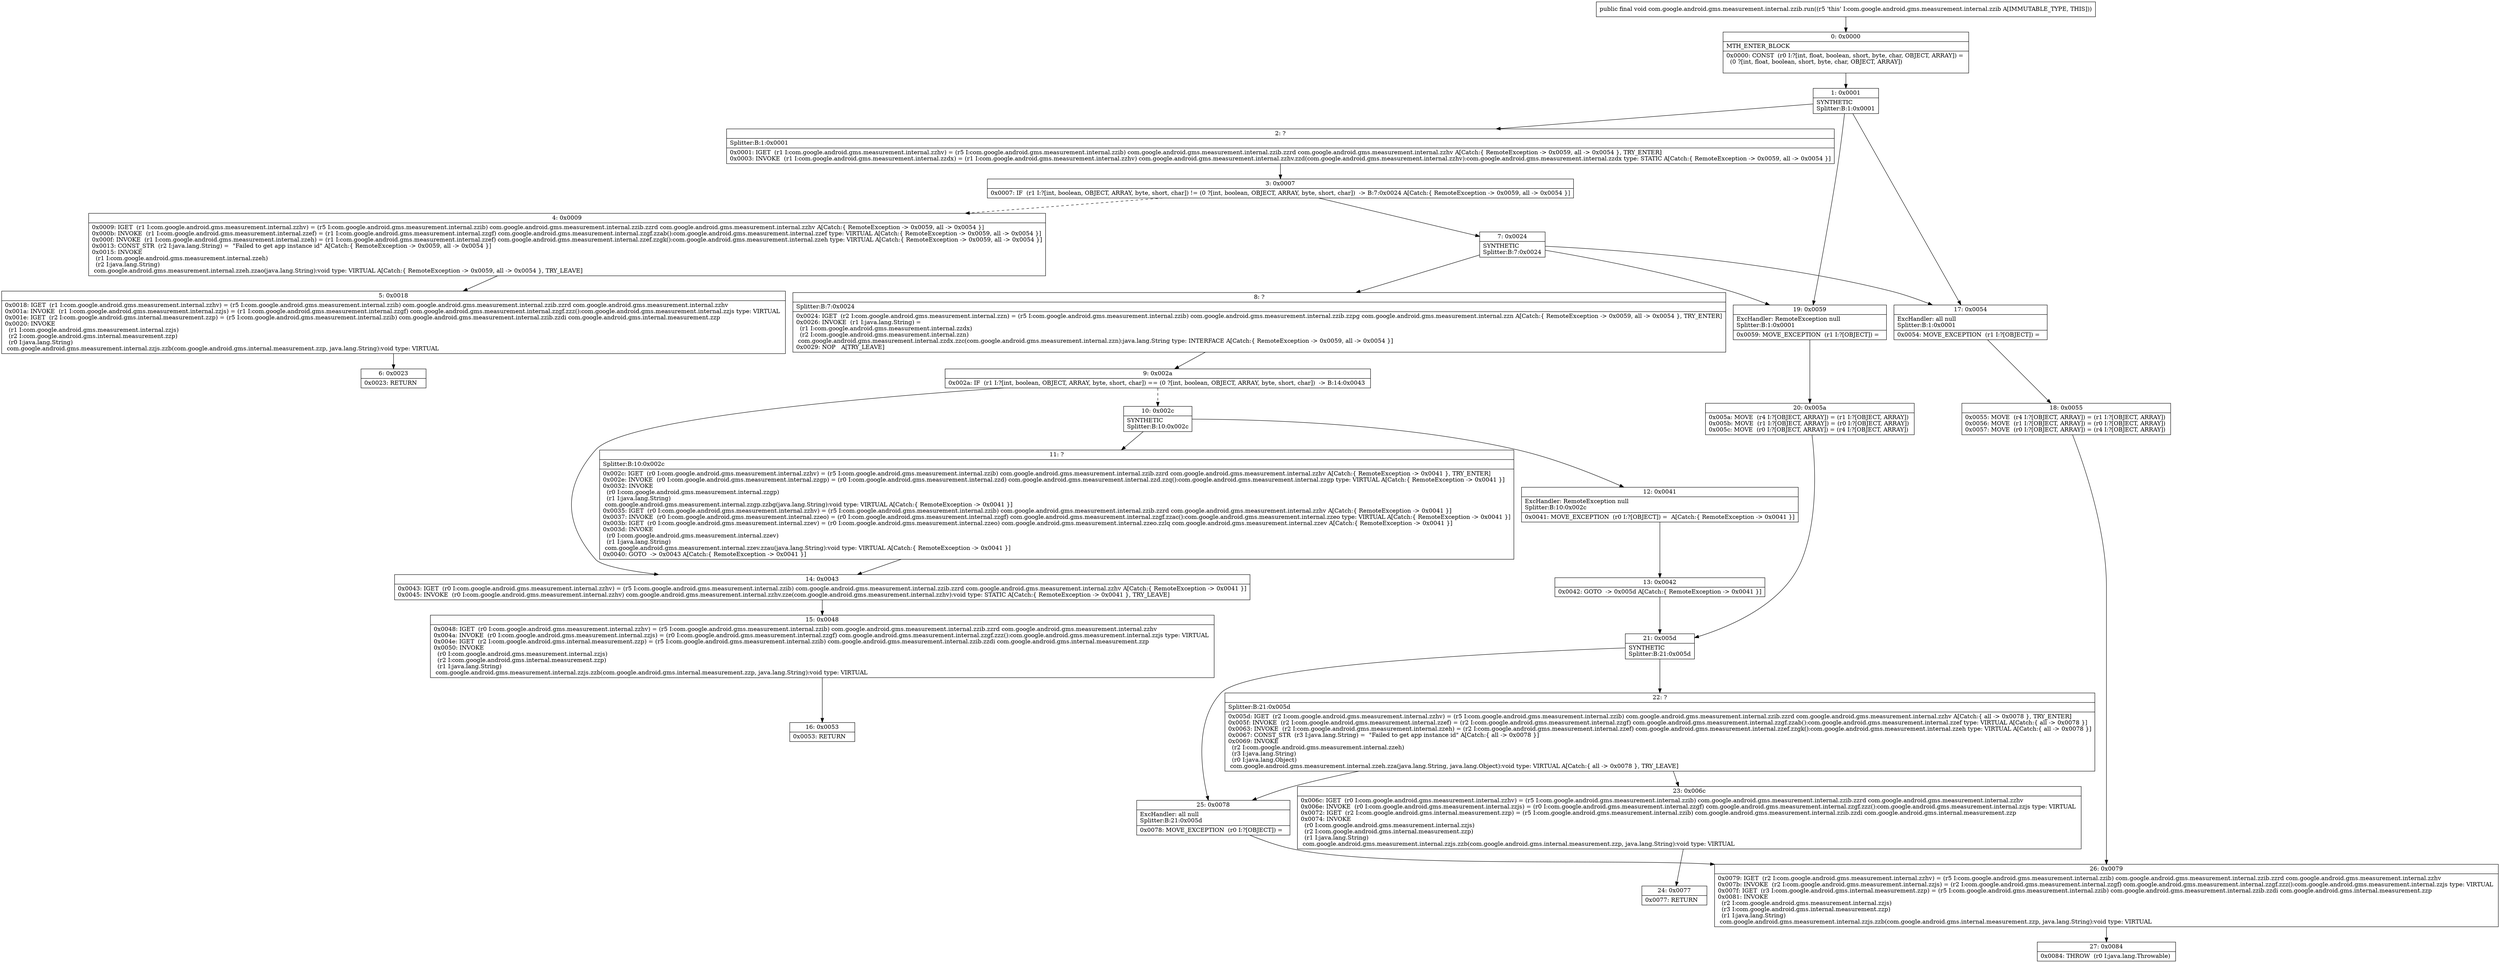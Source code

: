 digraph "CFG forcom.google.android.gms.measurement.internal.zzib.run()V" {
Node_0 [shape=record,label="{0\:\ 0x0000|MTH_ENTER_BLOCK\l|0x0000: CONST  (r0 I:?[int, float, boolean, short, byte, char, OBJECT, ARRAY]) = \l  (0 ?[int, float, boolean, short, byte, char, OBJECT, ARRAY])\l \l}"];
Node_1 [shape=record,label="{1\:\ 0x0001|SYNTHETIC\lSplitter:B:1:0x0001\l}"];
Node_2 [shape=record,label="{2\:\ ?|Splitter:B:1:0x0001\l|0x0001: IGET  (r1 I:com.google.android.gms.measurement.internal.zzhv) = (r5 I:com.google.android.gms.measurement.internal.zzib) com.google.android.gms.measurement.internal.zzib.zzrd com.google.android.gms.measurement.internal.zzhv A[Catch:\{ RemoteException \-\> 0x0059, all \-\> 0x0054 \}, TRY_ENTER]\l0x0003: INVOKE  (r1 I:com.google.android.gms.measurement.internal.zzdx) = (r1 I:com.google.android.gms.measurement.internal.zzhv) com.google.android.gms.measurement.internal.zzhv.zzd(com.google.android.gms.measurement.internal.zzhv):com.google.android.gms.measurement.internal.zzdx type: STATIC A[Catch:\{ RemoteException \-\> 0x0059, all \-\> 0x0054 \}]\l}"];
Node_3 [shape=record,label="{3\:\ 0x0007|0x0007: IF  (r1 I:?[int, boolean, OBJECT, ARRAY, byte, short, char]) != (0 ?[int, boolean, OBJECT, ARRAY, byte, short, char])  \-\> B:7:0x0024 A[Catch:\{ RemoteException \-\> 0x0059, all \-\> 0x0054 \}]\l}"];
Node_4 [shape=record,label="{4\:\ 0x0009|0x0009: IGET  (r1 I:com.google.android.gms.measurement.internal.zzhv) = (r5 I:com.google.android.gms.measurement.internal.zzib) com.google.android.gms.measurement.internal.zzib.zzrd com.google.android.gms.measurement.internal.zzhv A[Catch:\{ RemoteException \-\> 0x0059, all \-\> 0x0054 \}]\l0x000b: INVOKE  (r1 I:com.google.android.gms.measurement.internal.zzef) = (r1 I:com.google.android.gms.measurement.internal.zzgf) com.google.android.gms.measurement.internal.zzgf.zzab():com.google.android.gms.measurement.internal.zzef type: VIRTUAL A[Catch:\{ RemoteException \-\> 0x0059, all \-\> 0x0054 \}]\l0x000f: INVOKE  (r1 I:com.google.android.gms.measurement.internal.zzeh) = (r1 I:com.google.android.gms.measurement.internal.zzef) com.google.android.gms.measurement.internal.zzef.zzgk():com.google.android.gms.measurement.internal.zzeh type: VIRTUAL A[Catch:\{ RemoteException \-\> 0x0059, all \-\> 0x0054 \}]\l0x0013: CONST_STR  (r2 I:java.lang.String) =  \"Failed to get app instance id\" A[Catch:\{ RemoteException \-\> 0x0059, all \-\> 0x0054 \}]\l0x0015: INVOKE  \l  (r1 I:com.google.android.gms.measurement.internal.zzeh)\l  (r2 I:java.lang.String)\l com.google.android.gms.measurement.internal.zzeh.zzao(java.lang.String):void type: VIRTUAL A[Catch:\{ RemoteException \-\> 0x0059, all \-\> 0x0054 \}, TRY_LEAVE]\l}"];
Node_5 [shape=record,label="{5\:\ 0x0018|0x0018: IGET  (r1 I:com.google.android.gms.measurement.internal.zzhv) = (r5 I:com.google.android.gms.measurement.internal.zzib) com.google.android.gms.measurement.internal.zzib.zzrd com.google.android.gms.measurement.internal.zzhv \l0x001a: INVOKE  (r1 I:com.google.android.gms.measurement.internal.zzjs) = (r1 I:com.google.android.gms.measurement.internal.zzgf) com.google.android.gms.measurement.internal.zzgf.zzz():com.google.android.gms.measurement.internal.zzjs type: VIRTUAL \l0x001e: IGET  (r2 I:com.google.android.gms.internal.measurement.zzp) = (r5 I:com.google.android.gms.measurement.internal.zzib) com.google.android.gms.measurement.internal.zzib.zzdi com.google.android.gms.internal.measurement.zzp \l0x0020: INVOKE  \l  (r1 I:com.google.android.gms.measurement.internal.zzjs)\l  (r2 I:com.google.android.gms.internal.measurement.zzp)\l  (r0 I:java.lang.String)\l com.google.android.gms.measurement.internal.zzjs.zzb(com.google.android.gms.internal.measurement.zzp, java.lang.String):void type: VIRTUAL \l}"];
Node_6 [shape=record,label="{6\:\ 0x0023|0x0023: RETURN   \l}"];
Node_7 [shape=record,label="{7\:\ 0x0024|SYNTHETIC\lSplitter:B:7:0x0024\l}"];
Node_8 [shape=record,label="{8\:\ ?|Splitter:B:7:0x0024\l|0x0024: IGET  (r2 I:com.google.android.gms.measurement.internal.zzn) = (r5 I:com.google.android.gms.measurement.internal.zzib) com.google.android.gms.measurement.internal.zzib.zzpg com.google.android.gms.measurement.internal.zzn A[Catch:\{ RemoteException \-\> 0x0059, all \-\> 0x0054 \}, TRY_ENTER]\l0x0026: INVOKE  (r1 I:java.lang.String) = \l  (r1 I:com.google.android.gms.measurement.internal.zzdx)\l  (r2 I:com.google.android.gms.measurement.internal.zzn)\l com.google.android.gms.measurement.internal.zzdx.zzc(com.google.android.gms.measurement.internal.zzn):java.lang.String type: INTERFACE A[Catch:\{ RemoteException \-\> 0x0059, all \-\> 0x0054 \}]\l0x0029: NOP   A[TRY_LEAVE]\l}"];
Node_9 [shape=record,label="{9\:\ 0x002a|0x002a: IF  (r1 I:?[int, boolean, OBJECT, ARRAY, byte, short, char]) == (0 ?[int, boolean, OBJECT, ARRAY, byte, short, char])  \-\> B:14:0x0043 \l}"];
Node_10 [shape=record,label="{10\:\ 0x002c|SYNTHETIC\lSplitter:B:10:0x002c\l}"];
Node_11 [shape=record,label="{11\:\ ?|Splitter:B:10:0x002c\l|0x002c: IGET  (r0 I:com.google.android.gms.measurement.internal.zzhv) = (r5 I:com.google.android.gms.measurement.internal.zzib) com.google.android.gms.measurement.internal.zzib.zzrd com.google.android.gms.measurement.internal.zzhv A[Catch:\{ RemoteException \-\> 0x0041 \}, TRY_ENTER]\l0x002e: INVOKE  (r0 I:com.google.android.gms.measurement.internal.zzgp) = (r0 I:com.google.android.gms.measurement.internal.zzd) com.google.android.gms.measurement.internal.zzd.zzq():com.google.android.gms.measurement.internal.zzgp type: VIRTUAL A[Catch:\{ RemoteException \-\> 0x0041 \}]\l0x0032: INVOKE  \l  (r0 I:com.google.android.gms.measurement.internal.zzgp)\l  (r1 I:java.lang.String)\l com.google.android.gms.measurement.internal.zzgp.zzbg(java.lang.String):void type: VIRTUAL A[Catch:\{ RemoteException \-\> 0x0041 \}]\l0x0035: IGET  (r0 I:com.google.android.gms.measurement.internal.zzhv) = (r5 I:com.google.android.gms.measurement.internal.zzib) com.google.android.gms.measurement.internal.zzib.zzrd com.google.android.gms.measurement.internal.zzhv A[Catch:\{ RemoteException \-\> 0x0041 \}]\l0x0037: INVOKE  (r0 I:com.google.android.gms.measurement.internal.zzeo) = (r0 I:com.google.android.gms.measurement.internal.zzgf) com.google.android.gms.measurement.internal.zzgf.zzac():com.google.android.gms.measurement.internal.zzeo type: VIRTUAL A[Catch:\{ RemoteException \-\> 0x0041 \}]\l0x003b: IGET  (r0 I:com.google.android.gms.measurement.internal.zzev) = (r0 I:com.google.android.gms.measurement.internal.zzeo) com.google.android.gms.measurement.internal.zzeo.zzlq com.google.android.gms.measurement.internal.zzev A[Catch:\{ RemoteException \-\> 0x0041 \}]\l0x003d: INVOKE  \l  (r0 I:com.google.android.gms.measurement.internal.zzev)\l  (r1 I:java.lang.String)\l com.google.android.gms.measurement.internal.zzev.zzau(java.lang.String):void type: VIRTUAL A[Catch:\{ RemoteException \-\> 0x0041 \}]\l0x0040: GOTO  \-\> 0x0043 A[Catch:\{ RemoteException \-\> 0x0041 \}]\l}"];
Node_12 [shape=record,label="{12\:\ 0x0041|ExcHandler: RemoteException null\lSplitter:B:10:0x002c\l|0x0041: MOVE_EXCEPTION  (r0 I:?[OBJECT]) =  A[Catch:\{ RemoteException \-\> 0x0041 \}]\l}"];
Node_13 [shape=record,label="{13\:\ 0x0042|0x0042: GOTO  \-\> 0x005d A[Catch:\{ RemoteException \-\> 0x0041 \}]\l}"];
Node_14 [shape=record,label="{14\:\ 0x0043|0x0043: IGET  (r0 I:com.google.android.gms.measurement.internal.zzhv) = (r5 I:com.google.android.gms.measurement.internal.zzib) com.google.android.gms.measurement.internal.zzib.zzrd com.google.android.gms.measurement.internal.zzhv A[Catch:\{ RemoteException \-\> 0x0041 \}]\l0x0045: INVOKE  (r0 I:com.google.android.gms.measurement.internal.zzhv) com.google.android.gms.measurement.internal.zzhv.zze(com.google.android.gms.measurement.internal.zzhv):void type: STATIC A[Catch:\{ RemoteException \-\> 0x0041 \}, TRY_LEAVE]\l}"];
Node_15 [shape=record,label="{15\:\ 0x0048|0x0048: IGET  (r0 I:com.google.android.gms.measurement.internal.zzhv) = (r5 I:com.google.android.gms.measurement.internal.zzib) com.google.android.gms.measurement.internal.zzib.zzrd com.google.android.gms.measurement.internal.zzhv \l0x004a: INVOKE  (r0 I:com.google.android.gms.measurement.internal.zzjs) = (r0 I:com.google.android.gms.measurement.internal.zzgf) com.google.android.gms.measurement.internal.zzgf.zzz():com.google.android.gms.measurement.internal.zzjs type: VIRTUAL \l0x004e: IGET  (r2 I:com.google.android.gms.internal.measurement.zzp) = (r5 I:com.google.android.gms.measurement.internal.zzib) com.google.android.gms.measurement.internal.zzib.zzdi com.google.android.gms.internal.measurement.zzp \l0x0050: INVOKE  \l  (r0 I:com.google.android.gms.measurement.internal.zzjs)\l  (r2 I:com.google.android.gms.internal.measurement.zzp)\l  (r1 I:java.lang.String)\l com.google.android.gms.measurement.internal.zzjs.zzb(com.google.android.gms.internal.measurement.zzp, java.lang.String):void type: VIRTUAL \l}"];
Node_16 [shape=record,label="{16\:\ 0x0053|0x0053: RETURN   \l}"];
Node_17 [shape=record,label="{17\:\ 0x0054|ExcHandler: all null\lSplitter:B:1:0x0001\l|0x0054: MOVE_EXCEPTION  (r1 I:?[OBJECT]) =  \l}"];
Node_18 [shape=record,label="{18\:\ 0x0055|0x0055: MOVE  (r4 I:?[OBJECT, ARRAY]) = (r1 I:?[OBJECT, ARRAY]) \l0x0056: MOVE  (r1 I:?[OBJECT, ARRAY]) = (r0 I:?[OBJECT, ARRAY]) \l0x0057: MOVE  (r0 I:?[OBJECT, ARRAY]) = (r4 I:?[OBJECT, ARRAY]) \l}"];
Node_19 [shape=record,label="{19\:\ 0x0059|ExcHandler: RemoteException null\lSplitter:B:1:0x0001\l|0x0059: MOVE_EXCEPTION  (r1 I:?[OBJECT]) =  \l}"];
Node_20 [shape=record,label="{20\:\ 0x005a|0x005a: MOVE  (r4 I:?[OBJECT, ARRAY]) = (r1 I:?[OBJECT, ARRAY]) \l0x005b: MOVE  (r1 I:?[OBJECT, ARRAY]) = (r0 I:?[OBJECT, ARRAY]) \l0x005c: MOVE  (r0 I:?[OBJECT, ARRAY]) = (r4 I:?[OBJECT, ARRAY]) \l}"];
Node_21 [shape=record,label="{21\:\ 0x005d|SYNTHETIC\lSplitter:B:21:0x005d\l}"];
Node_22 [shape=record,label="{22\:\ ?|Splitter:B:21:0x005d\l|0x005d: IGET  (r2 I:com.google.android.gms.measurement.internal.zzhv) = (r5 I:com.google.android.gms.measurement.internal.zzib) com.google.android.gms.measurement.internal.zzib.zzrd com.google.android.gms.measurement.internal.zzhv A[Catch:\{ all \-\> 0x0078 \}, TRY_ENTER]\l0x005f: INVOKE  (r2 I:com.google.android.gms.measurement.internal.zzef) = (r2 I:com.google.android.gms.measurement.internal.zzgf) com.google.android.gms.measurement.internal.zzgf.zzab():com.google.android.gms.measurement.internal.zzef type: VIRTUAL A[Catch:\{ all \-\> 0x0078 \}]\l0x0063: INVOKE  (r2 I:com.google.android.gms.measurement.internal.zzeh) = (r2 I:com.google.android.gms.measurement.internal.zzef) com.google.android.gms.measurement.internal.zzef.zzgk():com.google.android.gms.measurement.internal.zzeh type: VIRTUAL A[Catch:\{ all \-\> 0x0078 \}]\l0x0067: CONST_STR  (r3 I:java.lang.String) =  \"Failed to get app instance id\" A[Catch:\{ all \-\> 0x0078 \}]\l0x0069: INVOKE  \l  (r2 I:com.google.android.gms.measurement.internal.zzeh)\l  (r3 I:java.lang.String)\l  (r0 I:java.lang.Object)\l com.google.android.gms.measurement.internal.zzeh.zza(java.lang.String, java.lang.Object):void type: VIRTUAL A[Catch:\{ all \-\> 0x0078 \}, TRY_LEAVE]\l}"];
Node_23 [shape=record,label="{23\:\ 0x006c|0x006c: IGET  (r0 I:com.google.android.gms.measurement.internal.zzhv) = (r5 I:com.google.android.gms.measurement.internal.zzib) com.google.android.gms.measurement.internal.zzib.zzrd com.google.android.gms.measurement.internal.zzhv \l0x006e: INVOKE  (r0 I:com.google.android.gms.measurement.internal.zzjs) = (r0 I:com.google.android.gms.measurement.internal.zzgf) com.google.android.gms.measurement.internal.zzgf.zzz():com.google.android.gms.measurement.internal.zzjs type: VIRTUAL \l0x0072: IGET  (r2 I:com.google.android.gms.internal.measurement.zzp) = (r5 I:com.google.android.gms.measurement.internal.zzib) com.google.android.gms.measurement.internal.zzib.zzdi com.google.android.gms.internal.measurement.zzp \l0x0074: INVOKE  \l  (r0 I:com.google.android.gms.measurement.internal.zzjs)\l  (r2 I:com.google.android.gms.internal.measurement.zzp)\l  (r1 I:java.lang.String)\l com.google.android.gms.measurement.internal.zzjs.zzb(com.google.android.gms.internal.measurement.zzp, java.lang.String):void type: VIRTUAL \l}"];
Node_24 [shape=record,label="{24\:\ 0x0077|0x0077: RETURN   \l}"];
Node_25 [shape=record,label="{25\:\ 0x0078|ExcHandler: all null\lSplitter:B:21:0x005d\l|0x0078: MOVE_EXCEPTION  (r0 I:?[OBJECT]) =  \l}"];
Node_26 [shape=record,label="{26\:\ 0x0079|0x0079: IGET  (r2 I:com.google.android.gms.measurement.internal.zzhv) = (r5 I:com.google.android.gms.measurement.internal.zzib) com.google.android.gms.measurement.internal.zzib.zzrd com.google.android.gms.measurement.internal.zzhv \l0x007b: INVOKE  (r2 I:com.google.android.gms.measurement.internal.zzjs) = (r2 I:com.google.android.gms.measurement.internal.zzgf) com.google.android.gms.measurement.internal.zzgf.zzz():com.google.android.gms.measurement.internal.zzjs type: VIRTUAL \l0x007f: IGET  (r3 I:com.google.android.gms.internal.measurement.zzp) = (r5 I:com.google.android.gms.measurement.internal.zzib) com.google.android.gms.measurement.internal.zzib.zzdi com.google.android.gms.internal.measurement.zzp \l0x0081: INVOKE  \l  (r2 I:com.google.android.gms.measurement.internal.zzjs)\l  (r3 I:com.google.android.gms.internal.measurement.zzp)\l  (r1 I:java.lang.String)\l com.google.android.gms.measurement.internal.zzjs.zzb(com.google.android.gms.internal.measurement.zzp, java.lang.String):void type: VIRTUAL \l}"];
Node_27 [shape=record,label="{27\:\ 0x0084|0x0084: THROW  (r0 I:java.lang.Throwable) \l}"];
MethodNode[shape=record,label="{public final void com.google.android.gms.measurement.internal.zzib.run((r5 'this' I:com.google.android.gms.measurement.internal.zzib A[IMMUTABLE_TYPE, THIS])) }"];
MethodNode -> Node_0;
Node_0 -> Node_1;
Node_1 -> Node_2;
Node_1 -> Node_19;
Node_1 -> Node_17;
Node_2 -> Node_3;
Node_3 -> Node_4[style=dashed];
Node_3 -> Node_7;
Node_4 -> Node_5;
Node_5 -> Node_6;
Node_7 -> Node_8;
Node_7 -> Node_19;
Node_7 -> Node_17;
Node_8 -> Node_9;
Node_9 -> Node_10[style=dashed];
Node_9 -> Node_14;
Node_10 -> Node_11;
Node_10 -> Node_12;
Node_11 -> Node_14;
Node_12 -> Node_13;
Node_13 -> Node_21;
Node_14 -> Node_15;
Node_15 -> Node_16;
Node_17 -> Node_18;
Node_18 -> Node_26;
Node_19 -> Node_20;
Node_20 -> Node_21;
Node_21 -> Node_22;
Node_21 -> Node_25;
Node_22 -> Node_23;
Node_22 -> Node_25;
Node_23 -> Node_24;
Node_25 -> Node_26;
Node_26 -> Node_27;
}

